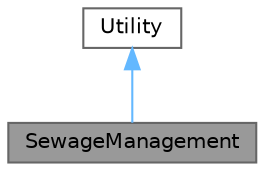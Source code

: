 digraph "SewageManagement"
{
 // LATEX_PDF_SIZE
  bgcolor="transparent";
  edge [fontname=Helvetica,fontsize=10,labelfontname=Helvetica,labelfontsize=10];
  node [fontname=Helvetica,fontsize=10,shape=box,height=0.2,width=0.4];
  Node1 [id="Node000001",label="SewageManagement",height=0.2,width=0.4,color="gray40", fillcolor="grey60", style="filled", fontcolor="black",tooltip="A class to manage sewage services for buildings."];
  Node2 -> Node1 [id="edge2_Node000001_Node000002",dir="back",color="steelblue1",style="solid",tooltip=" "];
  Node2 [id="Node000002",label="Utility",height=0.2,width=0.4,color="gray40", fillcolor="white", style="filled",URL="$classUtility.html",tooltip="A class that represents a utility service in the city."];
}
